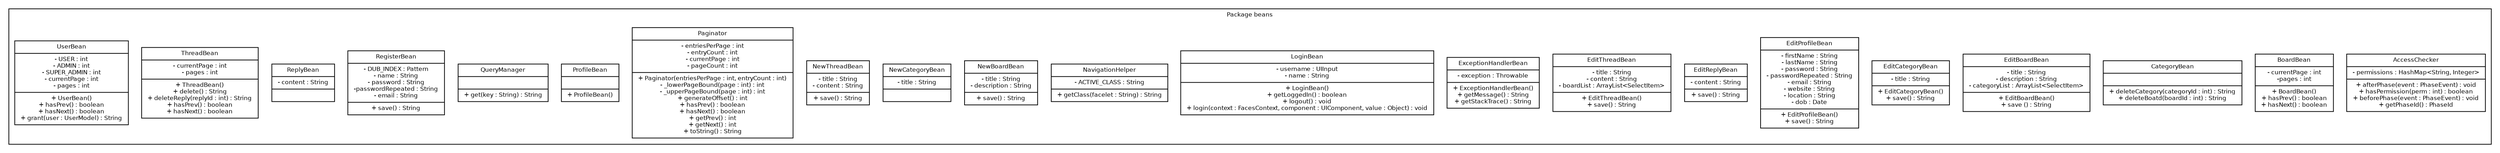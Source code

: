 digraph G {
	fontname = "Bitstream Vera Sans"
	fontsize = 8

	node [
		fontname = "Bitstream Vera Sans"
		fontsize = 8
		shape = "record"
	]

	edge [
		fontname = "Bitstream Vera Sans"
		fontsize = 8
	]

	subgraph clusterBeans {
		label = "Package beans"

		AccessChecker [
			label = "{AccessChecker|- permissions : HashMap\<String, Integer\>\n|+ afterPhase(event : PhaseEvent) : void\n+ hasPermission(perm : int) : boolean\n+ beforePhase(event : PhaseEvent) : void\n+ getPhaseId() : PhaseId\n}"
		]

		BoardBean [
			label = "{BoardBean|- currentPage : int\n-pages : int|+ BoardBean()\n+ hasPrev() : boolean\n+ hasNext() : boolean}"
		]

		//BoardBean -> BoardModel
		//BoardBean -> ThreadModel 0..*

		CategoryBean [
			label = "{CategoryBean||+ deleteCategory(categoryId : int) : String\n+ deleteBoatd(boardId : int) : String}"
		]

		//CategoryBean -> CategoryModel 0..*

		EditBoardBean [
			label = "{EditBoardBean|- title : String\n- description : String\n- categoryList : ArrayList\<SelectItem\>|+ EditBoardBean()\n+ save () : String}"
		]

		//EditBoardBean -> BoardModel
		//EditBoardBean -> CategoryModel

		EditCategoryBean [
			label = "{EditCategoryBean|- title : String|+ EditCategoryBean()\n+ save() : String}"
		]

		//EditCategoryBean -> CategoryModel

		EditProfielBean [
			label = "{EditProfileBean|- firstName : String\n- lastName : String\n- password : String\n- passwordRepeated : String\n- email : String\n- website : String\n- location : String\n- dob : Date|+ EditProfileBean()\n+ save() : String}"
		]

		//EditProfileBean -> UserModel
		//EditProgileBean -> LoginBean

		EditReplyBean [
			label = "{EditReplyBean|- content : String|+ save() : String}"
		]

		//EditReplyBean -> ReplyModel

		EditThreadBean [
			label = "{EditThreadBean|- title : String\n- content : String\n- boardList : ArrayList\<SelectItem\>|+ EditThreadBean()\n+ save() : String}"
		]
		
		//EditThreadBean -> ThreadModel
		//EditThreadBean -> BoardModel

		ExceptionHandlerBean [
			label = "{ExceptionHandlerBean|- exception : Throwable|+ ExceptionHandlerBean()\n+ getMessage() : String\n+ getStackTrace() : String}"
		]

		LoginBean [
			label = "{LoginBean|- username : UIInput\n- name : String|+ LoginBean()\n+ getLoggedIn() : boolean\n+ logout() : void\n+ login(context : FacesContext, component : UIComponent, value : Object) : void}"
		]

		//LoginBean -> UserModel

		NavigationHelper [
			label = "{NavigationHelper|- ACTIVE_CLASS : String|+ getClass(facelet : String) : String}"
		]

		NewBoardBean [
			label = "{NewBoardBean|- title : String\n- description : String|+ save() : String}"
		]

		NewCategoryBean [
			label = "{NewCategoryBean|- title : String|}" 
		]

		NewThreadBean [
			label = "{NewThreadBean|- title : String\n- content : String|+ save() : String}"
		]

		//NewThreadBean -> LoginBean

		Paginator [
			label = "{Paginator|- entriesPerPage : int\n- entryCount : int\n- currentPage : int\n- pageCount : int|+ Paginator(entriesPerPage : int, entryCount : int)\n- _lowerPageBound(page : int) : int\n- _upperPageBound(page : int) : int\n+ generateOffset() : int\n+ hasPrev() : boolean\n+ hasNext() :  boolean\n+ getPrev() : int\n+ getNext() : int\n+ toString() : String}"
		]

		ProfileBean [
			label = "{ProfileBean||+ ProfileBean()}"
		]

		//ProfileBean -> UserModel
		//ProgileBean -> Paginator 2
		//ProfileBean -> ThreadModel 0..*
		//ProfileBean -> ReplyModel 0..*

		QueryManager [
			label = "{QueryManager||+ get(key : String) : String}"
		]

		RegisterBean [
			label = "{RegisterBean|- DUB_INDEX : Pattern\n- name : String\n- password : String\n-passwordRepeated : String\n- email : String|+ save() : String}"
		]

		ReplyBean [
			label = "{ReplyBean|- content : String|}"
		]

		ThreadBean [
			label = "{ThreadBean|- currentPage : int\n- pages : int|+ ThreadBean()\n+ delete() : String\n+ deleteReply(replyId : int) : String\n+ hasPrev() : boolean\n+ hasNext() : boolean}"
		]

		//ThreadBean -> ThreadModel
		//ThreadBean -> ReplyModel 0..*

		UserBean [
			label = "{UserBean|- USER : int\n- ADMIN : int\n- SUPER_ADMIN : int\n- currentPage : int\n- pages : int|+ UserBean()\n+ hasPrev() : boolean\n+ hasNext() : boolean\n+ grant(user : UserModel) : String}"
		]

		//UserBean -> UserModel 0..*
	}
}